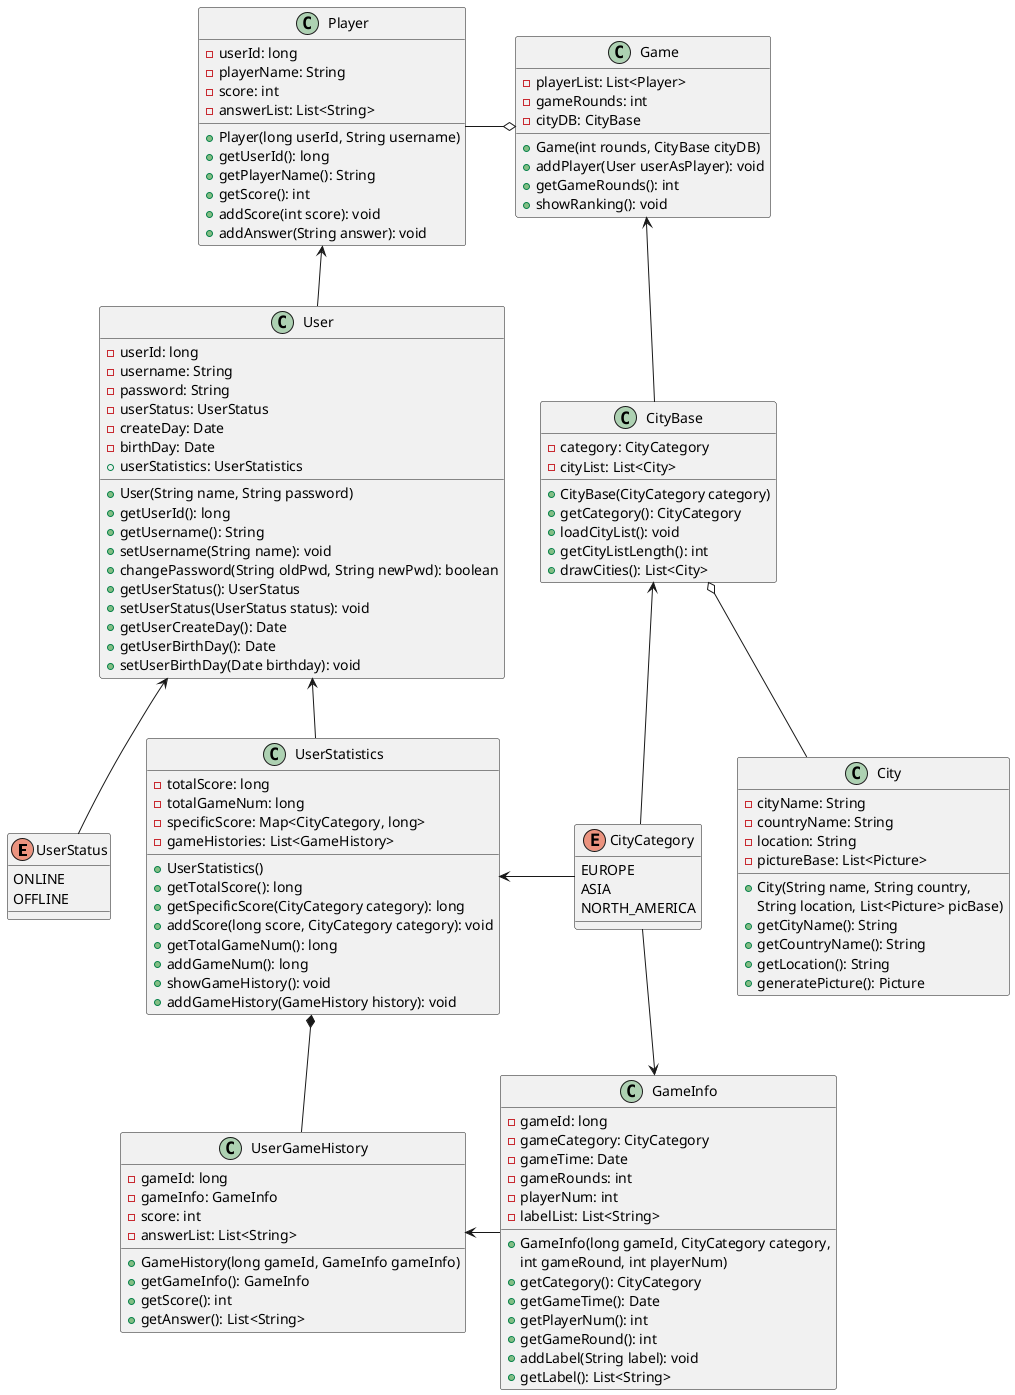 @startuml
'https://plantuml.com/class-diagram

enum UserStatus {
    ONLINE
    OFFLINE
}

enum CityCategory {
    EUROPE
    ASIA
    NORTH_AMERICA
}

class User {
    - userId: long
    - username: String
    - password: String
    - userStatus: UserStatus
    - createDay: Date
    - birthDay: Date
    + userStatistics: UserStatistics
    + User(String name, String password)
    + getUserId(): long
    + getUsername(): String
    + setUsername(String name): void
    + changePassword(String oldPwd, String newPwd): boolean
    + getUserStatus(): UserStatus
    + setUserStatus(UserStatus status): void
    + getUserCreateDay(): Date
    + getUserBirthDay(): Date
    + setUserBirthDay(Date birthday): void
}

class Player {
    - userId: long
    - playerName: String
    - score: int
    - answerList: List<String>
    + Player(long userId, String username)
    + getUserId(): long
    + getPlayerName(): String
    + getScore(): int
    + addScore(int score): void
    + addAnswer(String answer): void
}

class UserStatistics {
    - totalScore: long
    - totalGameNum: long
    - specificScore: Map<CityCategory, long>
    - gameHistories: List<GameHistory>
    + UserStatistics()
    + getTotalScore(): long
    + getSpecificScore(CityCategory category): long
    + addScore(long score, CityCategory category): void
    + getTotalGameNum(): long
    + addGameNum(): long
    + showGameHistory(): void
    + addGameHistory(GameHistory history): void
}

class UserGameHistory {
    - gameId: long
    - gameInfo: GameInfo
    - score: int
    - answerList: List<String>
    + GameHistory(long gameId, GameInfo gameInfo)
    + getGameInfo(): GameInfo
    + getScore(): int
    + getAnswer(): List<String>
}

User <-- UserStatistics
User <-- UserStatus
UserStatistics *-- UserGameHistory


class Game {
    - playerList: List<Player>
    - gameRounds: int
    - cityDB: CityBase
    + Game(int rounds, CityBase cityDB)
    + addPlayer(User userAsPlayer): void
    + getGameRounds(): int
    + showRanking(): void
}

class CityBase {
    - category: CityCategory
    - cityList: List<City>
    + CityBase(CityCategory category)
    + getCategory(): CityCategory
    + loadCityList(): void
    + getCityListLength(): int
    + drawCities(): List<City>
}

class GameInfo {
    - gameId: long
    - gameCategory: CityCategory
    - gameTime: Date
    - gameRounds: int
    - playerNum: int
    - labelList: List<String>
    + GameInfo(long gameId, CityCategory category,
      int gameRound, int playerNum)
    + getCategory(): CityCategory
    + getGameTime(): Date
    + getPlayerNum(): int
    + getGameRound(): int
    + addLabel(String label): void
    + getLabel(): List<String>
}

class City {
    - cityName: String
    - countryName: String
    - location: String
    - pictureBase: List<Picture>
    + City(String name, String country,
      String location, List<Picture> picBase)
    + getCityName(): String
    + getCountryName(): String
    + getLocation(): String
    + generatePicture(): Picture
}

'class Picture {
'    - pictureId: long
'    - picturePath: String
'    + Picture(long pictureId, String path)
'    + getPictureId(): long
'    + getPicturePath(): String
'}

Player <-- User
Player -o Game

Game <-- CityBase
CityBase o-- City
CityBase <-- CityCategory
UserStatistics <- CityCategory
CityCategory --> GameInfo
UserGameHistory <- GameInfo

'CityCategory <|-- EuroCity
'CityCategory <|--- AsiaCity
'CityCategory <|--- NorthAmericaCity
'CityCategory <|---- WorldCity

@enduml